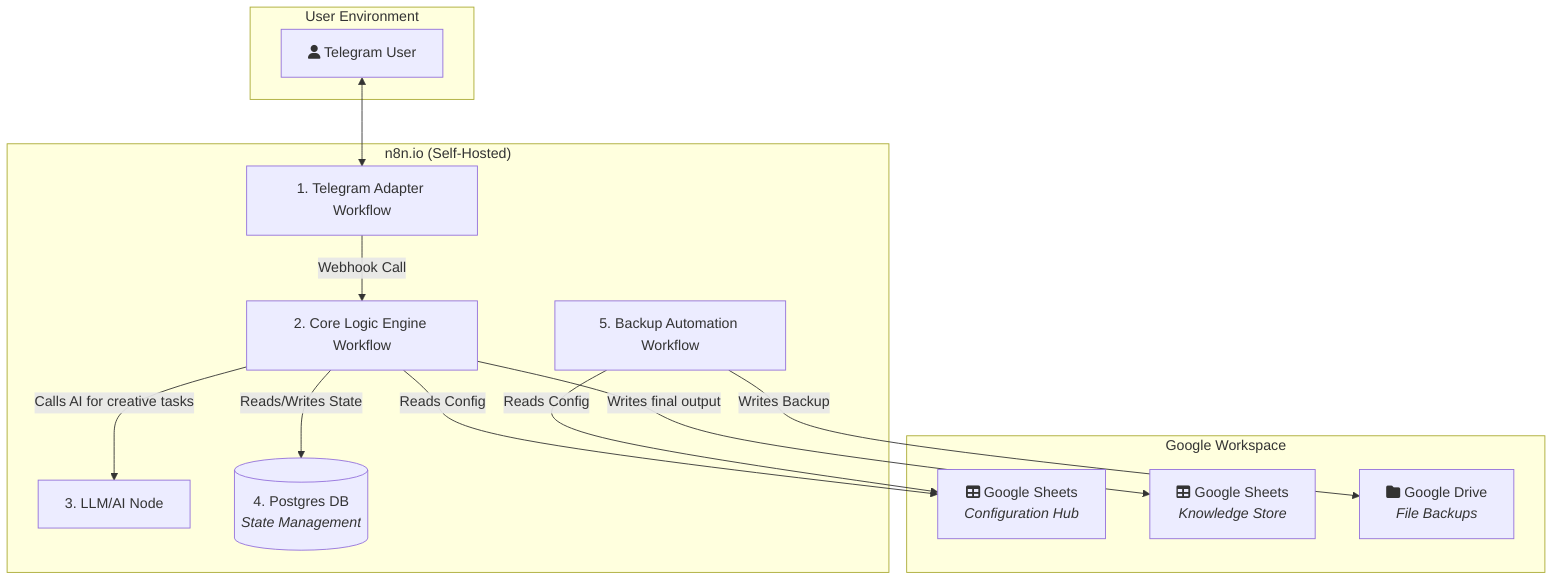 graph TD
    subgraph "User Environment"
        U[<i class='fa fa-user'></i> Telegram User]
    end

    subgraph "n8n.io (Self-Hosted)"
        TA[1. Telegram Adapter Workflow]
        CE[2. Core Logic Engine Workflow]
        LLM[3. LLM/AI Node]
        DB[(4. Postgres DB<br><i>State Management</i>)]
        BA[5. Backup Automation Workflow]
    end

    subgraph "Google Workspace"
        GSC[<i class='fa fa-table'></i> Google Sheets<br><i>Configuration Hub</i>]
        GSK[<i class='fa fa-table'></i> Google Sheets<br><i>Knowledge Store</i>]
        GDB[<i class='fa fa-folder'></i> Google Drive<br><i>File Backups</i>]
    end

    U <--> TA
    TA -- Webhook Call --> CE
    CE -- Reads/Writes State --> DB
    CE -- Reads Config --> GSC
    CE -- Calls AI for creative tasks --> LLM
    CE -- Writes final output --> GSK
    BA -- Reads Config --> GSC
    BA -- Writes Backup --> GDB
